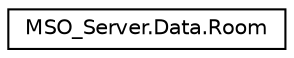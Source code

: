 digraph "Иерархия классов. Графический вид."
{
 // LATEX_PDF_SIZE
  edge [fontname="Helvetica",fontsize="10",labelfontname="Helvetica",labelfontsize="10"];
  node [fontname="Helvetica",fontsize="10",shape=record];
  rankdir="LR";
  Node0 [label="MSO_Server.Data.Room",height=0.2,width=0.4,color="black", fillcolor="white", style="filled",URL="$db/dbc/classMSO__Server_1_1Data_1_1Room.html",tooltip="Класс для хранения параметров комнаты и списка игроков."];
}
